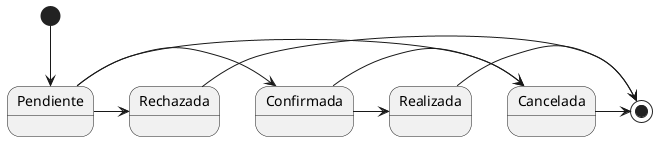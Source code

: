 @startuml
[*] --> Pendiente

Pendiente -r-> Confirmada
Pendiente -r-> Rechazada
Pendiente -r-> Cancelada

Confirmada -r-> Realizada
Confirmada -r-> Cancelada

Realizada -r-> [*]
Rechazada -r-> [*]
Cancelada -r-> [*]
@enduml
